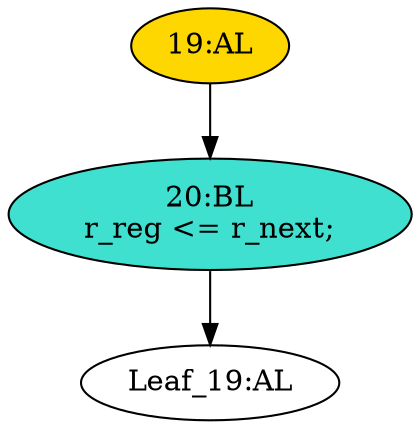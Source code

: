 strict digraph "" {
	node [label="\N"];
	"Leaf_19:AL"	[def_var="['r_reg']",
		label="Leaf_19:AL"];
	"19:AL"	[ast="<pyverilog.vparser.ast.Always object at 0x7fc438347150>",
		clk_sens=True,
		fillcolor=gold,
		label="19:AL",
		sens="['clk']",
		statements="[]",
		style=filled,
		typ=Always,
		use_var="['r_next']"];
	"20:BL"	[ast="<pyverilog.vparser.ast.Block object at 0x7fc438347250>",
		fillcolor=turquoise,
		label="20:BL
r_reg <= r_next;",
		statements="[<pyverilog.vparser.ast.NonblockingSubstitution object at 0x7fc438361390>]",
		style=filled,
		typ=Block];
	"19:AL" -> "20:BL"	[cond="[]",
		lineno=None];
	"20:BL" -> "Leaf_19:AL"	[cond="[]",
		lineno=None];
}
